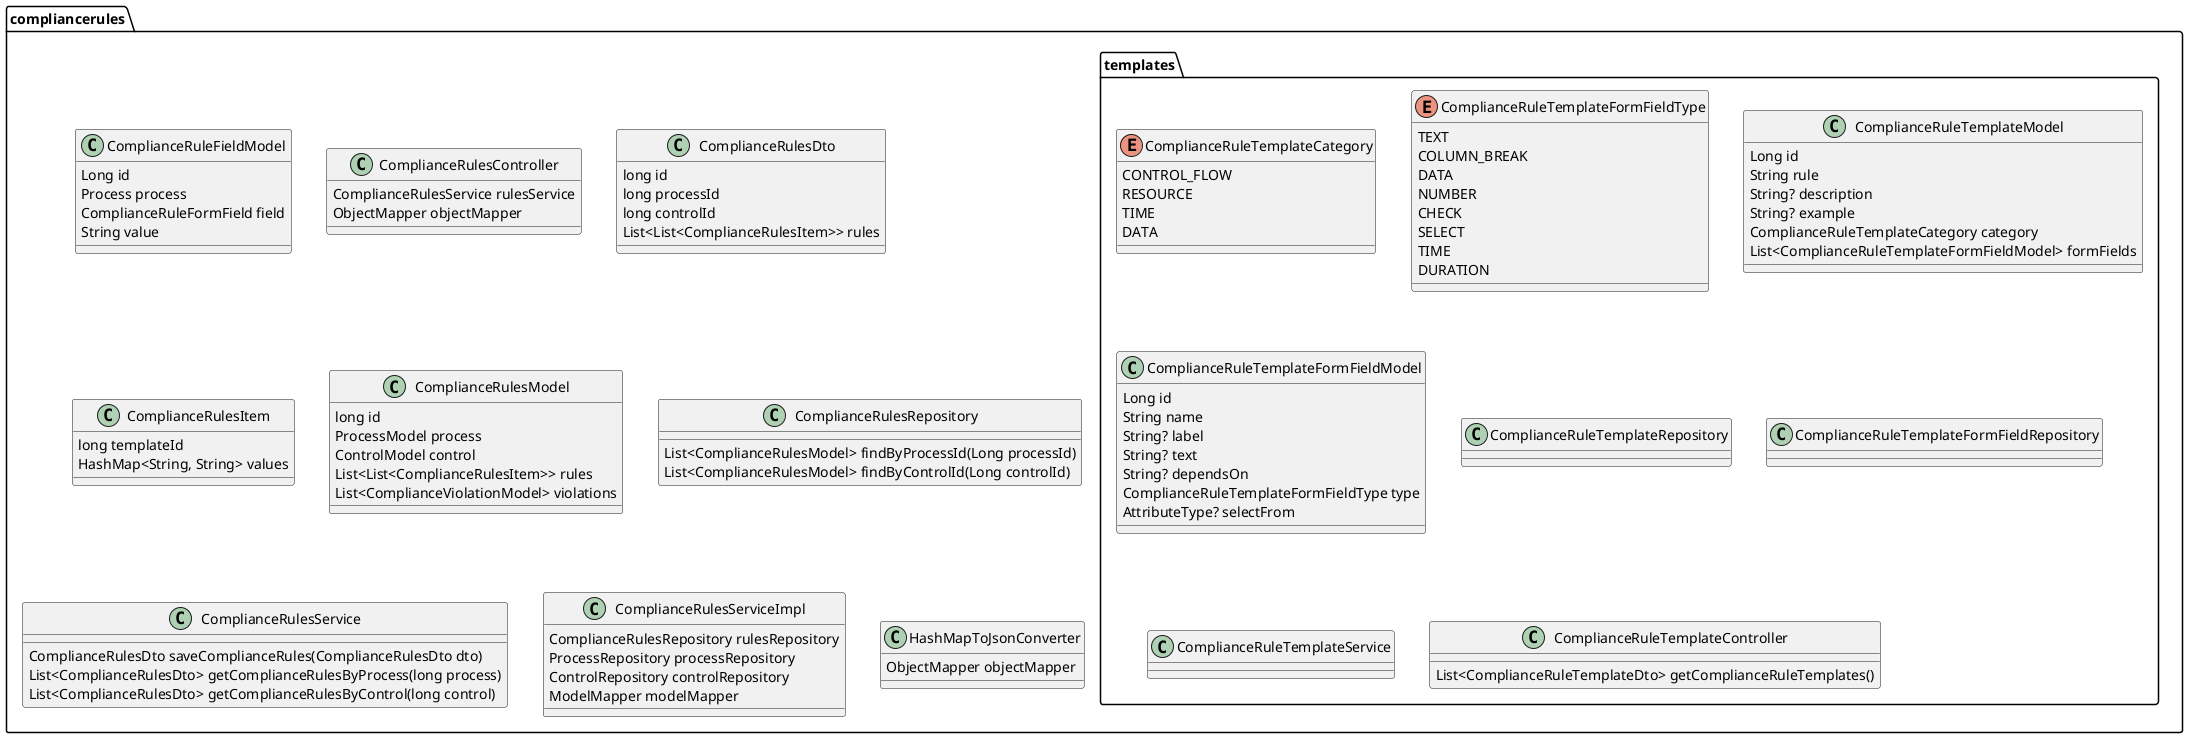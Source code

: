 @startuml class-diagram-compliancerules

package compliancerules {
    package templates <<Folder>> {
        enum ComplianceRuleTemplateCategory {
            CONTROL_FLOW
            RESOURCE
            TIME
            DATA
        }

        enum ComplianceRuleTemplateFormFieldType {
            TEXT
            COLUMN_BREAK
            DATA
            NUMBER
            CHECK
            SELECT
            TIME
            DURATION
        }

        class ComplianceRuleTemplateModel {
            Long id
            String rule
            String? description
            String? example
            ComplianceRuleTemplateCategory category
            List<ComplianceRuleTemplateFormFieldModel> formFields
        }

        class ComplianceRuleTemplateFormFieldModel {
            Long id
            String name
            String? label
            String? text
            String? dependsOn
            ComplianceRuleTemplateFormFieldType type
            AttributeType? selectFrom
        }

        class ComplianceRuleTemplateRepository
        class ComplianceRuleTemplateFormFieldRepository
        class ComplianceRuleTemplateService
        class ComplianceRuleTemplateController {
            List<ComplianceRuleTemplateDto> getComplianceRuleTemplates()
        }
    }

    class ComplianceRuleFieldModel {
        Long id
        Process process
        ComplianceRuleFormField field
        String value
    }

    class ComplianceRulesController {
        ComplianceRulesService rulesService
        ObjectMapper objectMapper
    }

    class ComplianceRulesDto {
        long id
        long processId
        long controlId
        List<List<ComplianceRulesItem>> rules
    }

    class ComplianceRulesItem {
        long templateId
        HashMap<String, String> values
    }

    class ComplianceRulesModel {
        long id
        ProcessModel process
        ControlModel control
        List<List<ComplianceRulesItem>> rules
        List<ComplianceViolationModel> violations
    }

    class ComplianceRulesRepository {
        List<ComplianceRulesModel> findByProcessId(Long processId)
        List<ComplianceRulesModel> findByControlId(Long controlId)
    }

    class ComplianceRulesService {
        ComplianceRulesDto saveComplianceRules(ComplianceRulesDto dto)
        List<ComplianceRulesDto> getComplianceRulesByProcess(long process)
        List<ComplianceRulesDto> getComplianceRulesByControl(long control)
    }

    class ComplianceRulesServiceImpl {
        ComplianceRulesRepository rulesRepository
        ProcessRepository processRepository
        ControlRepository controlRepository
        ModelMapper modelMapper
    }

    class HashMapToJsonConverter {
        ObjectMapper objectMapper
    }
}

@enduml
